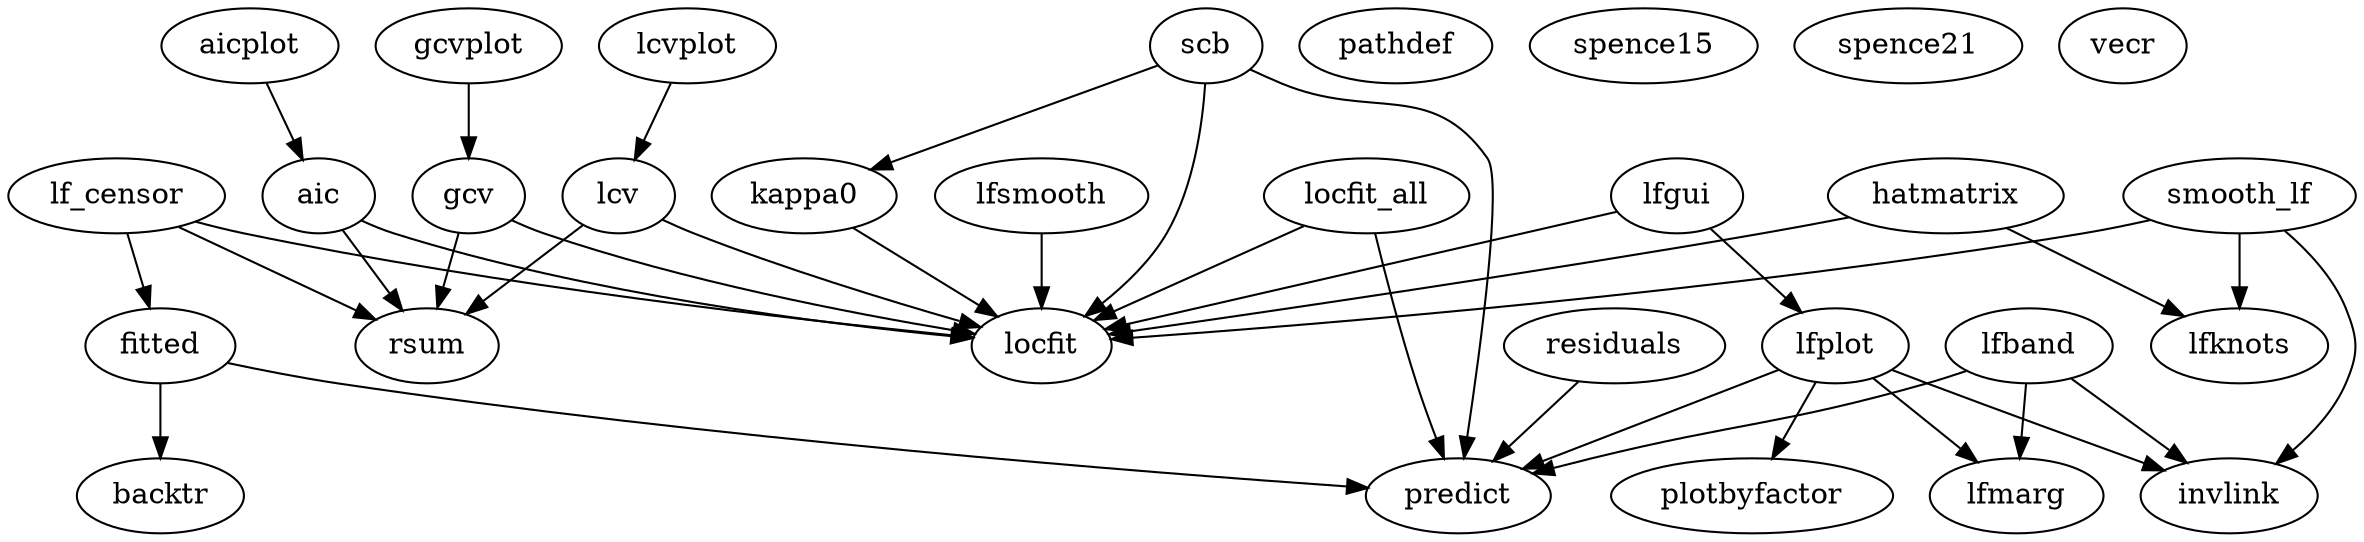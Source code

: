 /* Created by mdot for Matlab */
digraph m2html {
  aic -> locfit;
  aic -> rsum;
  aicplot -> aic;
  fitted -> backtr;
  fitted -> predict;
  gcv -> locfit;
  gcv -> rsum;
  gcvplot -> gcv;
  hatmatrix -> lfknots;
  hatmatrix -> locfit;
  kappa0 -> locfit;
  lcv -> locfit;
  lcv -> rsum;
  lcvplot -> lcv;
  lf_censor -> fitted;
  lf_censor -> locfit;
  lf_censor -> rsum;
  lfband -> invlink;
  lfband -> lfmarg;
  lfband -> predict;
  lfgui -> lfplot;
  lfgui -> locfit;
  lfplot -> invlink;
  lfplot -> lfmarg;
  lfplot -> plotbyfactor;
  lfplot -> predict;
  lfsmooth -> locfit;
  locfit_all -> locfit;
  locfit_all -> predict;
  residuals -> predict;
  scb -> kappa0;
  scb -> locfit;
  scb -> predict;
  smooth_lf -> invlink;
  smooth_lf -> lfknots;
  smooth_lf -> locfit;

  aic [URL="aic.html"];
  aicplot [URL="aicplot.html"];
  backtr [URL="backtr.html"];
  fitted [URL="fitted.html"];
  gcv [URL="gcv.html"];
  gcvplot [URL="gcvplot.html"];
  hatmatrix [URL="hatmatrix.html"];
  invlink [URL="invlink.html"];
  kappa0 [URL="kappa0.html"];
  lcv [URL="lcv.html"];
  lcvplot [URL="lcvplot.html"];
  lf_censor [URL="lf_censor.html"];
  lfband [URL="lfband.html"];
  lfgui [URL="lfgui.html"];
  lfknots [URL="lfknots.html"];
  lfmarg [URL="lfmarg.html"];
  lfplot [URL="lfplot.html"];
  lfsmooth [URL="lfsmooth.html"];
  locfit [URL="locfit.html"];
  locfit_all [URL="locfit_all.html"];
  pathdef [URL="pathdef.html"];
  plotbyfactor [URL="plotbyfactor.html"];
  predict [URL="predict.html"];
  residuals [URL="residuals.html"];
  rsum [URL="rsum.html"];
  scb [URL="scb.html"];
  smooth_lf [URL="smooth_lf.html"];
  spence15 [URL="spence15.html"];
  spence21 [URL="spence21.html"];
  vecr [URL="vecr.html"];
}